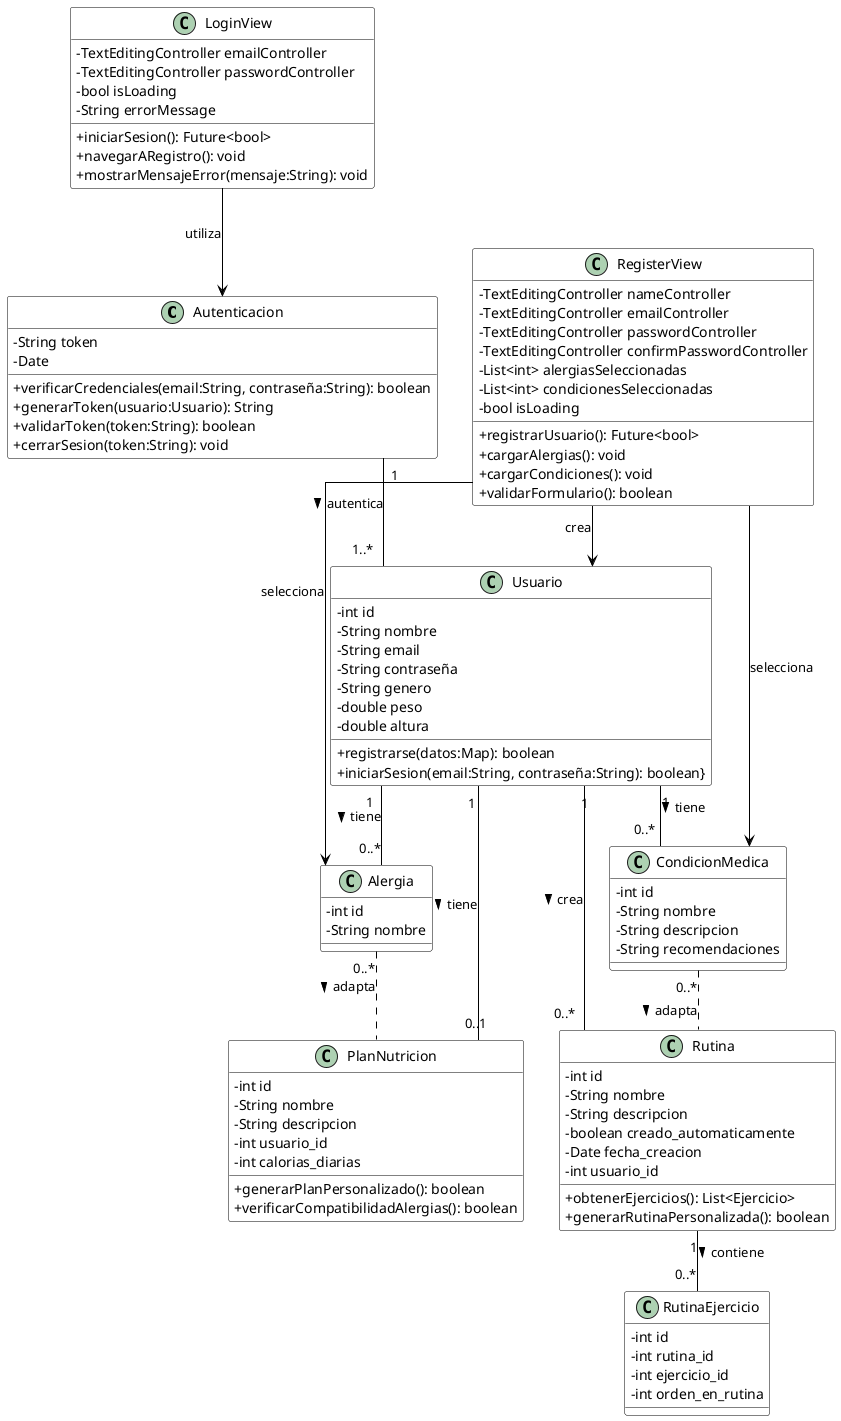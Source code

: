@startuml Fitness_Routines_Clase

' Definición del estilo
skinparam classAttributeIconSize 0
skinparam linetype ortho
skinparam class {
  BackgroundColor White
  ArrowColor Black
  BorderColor Black
}

class Autenticacion {
  -String token
  -Date
  +verificarCredenciales(email:String, contraseña:String): boolean
  +generarToken(usuario:Usuario): String
  +validarToken(token:String): boolean
  +cerrarSesion(token:String): void
}

class Usuario {
  -int id
  -String nombre
  -String email
  -String contraseña
  -String genero
  -double peso
  -double altura
  +registrarse(datos:Map): boolean
  +iniciarSesion(email:String, contraseña:String): boolean}
}

class CondicionMedica {
  -int id
  -String nombre
  -String descripcion
  -String recomendaciones
}

class Alergia {
  -int id
  -String nombre
}


class Rutina {
  -int id
  -String nombre
  -String descripcion
  -boolean creado_automaticamente
  -Date fecha_creacion  
  -int usuario_id
  +obtenerEjercicios(): List<Ejercicio>
  +generarRutinaPersonalizada(): boolean
}

class RutinaEjercicio {
  -int id
  -int rutina_id
  -int ejercicio_id
  -int orden_en_rutina
}

class PlanNutricion {
  -int id
  -String nombre
  -String descripcion
  -int usuario_id
  -int calorias_diarias
  +generarPlanPersonalizado(): boolean
  +verificarCompatibilidadAlergias(): boolean
}

' Relaciones principales basadas en la estructura de la base de datos
Autenticacion "1" -- "1..*" Usuario : autentica >
Usuario "1" -- "0..*" Rutina : crea >
Usuario "1" -- "0..1" PlanNutricion : tiene >
Usuario "1" -- "0..*" CondicionMedica : tiene >
Usuario "1" -- "0..*" Alergia : tiene >

Rutina "1" -- "0..*" RutinaEjercicio : contiene >

CondicionMedica "0..*" .. Rutina : adapta >
Alergia "0..*" .. PlanNutricion : adapta >

' Vistas de la aplicación
class LoginView {
  -TextEditingController emailController
  -TextEditingController passwordController
  -bool isLoading
  -String errorMessage
  +iniciarSesion(): Future<bool>
  +navegarARegistro(): void
  +mostrarMensajeError(mensaje:String): void
}

class RegisterView {
  -TextEditingController nameController
  -TextEditingController emailController
  -TextEditingController passwordController
  -TextEditingController confirmPasswordController
  -List<int> alergiasSeleccionadas
  -List<int> condicionesSeleccionadas
  -bool isLoading
  +registrarUsuario(): Future<bool>
  +cargarAlergias(): void
  +cargarCondiciones(): void
  +validarFormulario(): boolean
}

' Relaciones con las vistas
LoginView --> Autenticacion : utiliza
RegisterView --> Usuario : crea
RegisterView --> Alergia : selecciona
RegisterView --> CondicionMedica : selecciona

@enduml